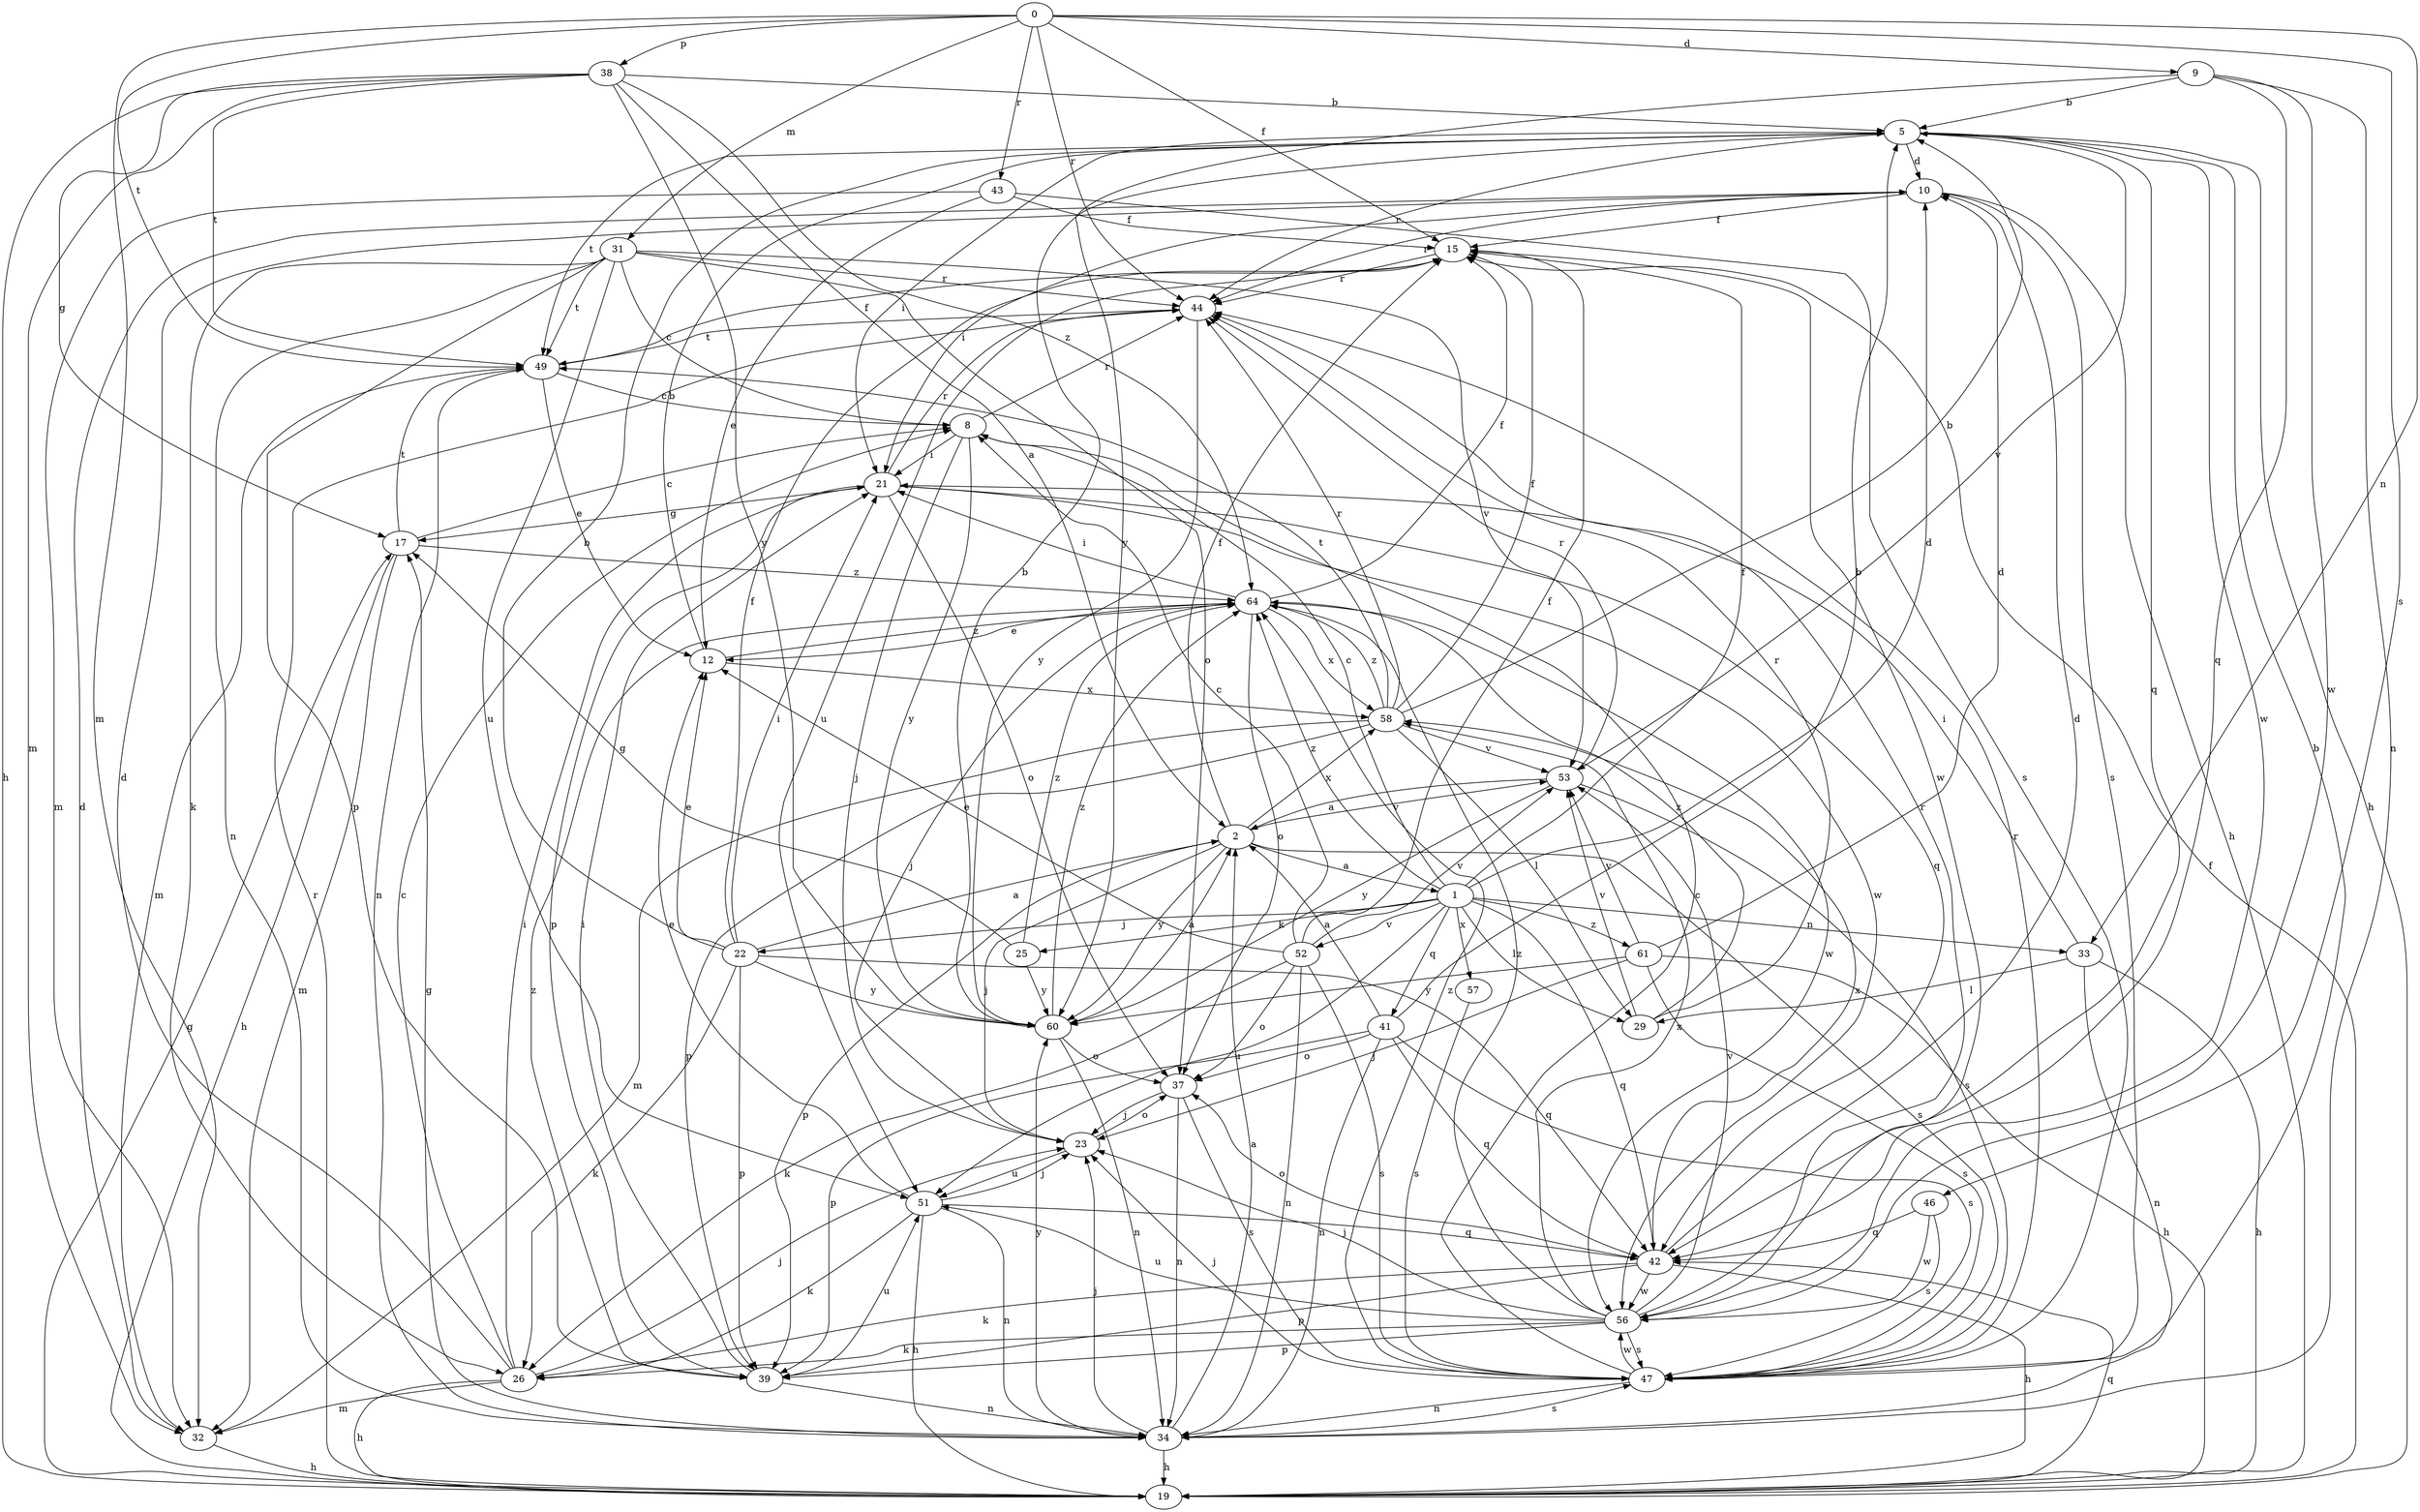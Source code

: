strict digraph  {
0;
1;
2;
5;
8;
9;
10;
12;
15;
17;
19;
21;
22;
23;
25;
26;
29;
31;
32;
33;
34;
37;
38;
39;
41;
42;
43;
44;
46;
47;
49;
51;
52;
53;
56;
57;
58;
60;
61;
64;
0 -> 9  [label=d];
0 -> 15  [label=f];
0 -> 31  [label=m];
0 -> 32  [label=m];
0 -> 33  [label=n];
0 -> 38  [label=p];
0 -> 43  [label=r];
0 -> 44  [label=r];
0 -> 46  [label=s];
0 -> 49  [label=t];
1 -> 8  [label=c];
1 -> 10  [label=d];
1 -> 15  [label=f];
1 -> 22  [label=j];
1 -> 25  [label=k];
1 -> 29  [label=l];
1 -> 33  [label=n];
1 -> 41  [label=q];
1 -> 42  [label=q];
1 -> 51  [label=u];
1 -> 52  [label=v];
1 -> 57  [label=x];
1 -> 61  [label=z];
1 -> 64  [label=z];
2 -> 1  [label=a];
2 -> 15  [label=f];
2 -> 23  [label=j];
2 -> 39  [label=p];
2 -> 47  [label=s];
2 -> 53  [label=v];
2 -> 58  [label=x];
2 -> 60  [label=y];
5 -> 10  [label=d];
5 -> 19  [label=h];
5 -> 21  [label=i];
5 -> 42  [label=q];
5 -> 44  [label=r];
5 -> 49  [label=t];
5 -> 53  [label=v];
5 -> 56  [label=w];
8 -> 21  [label=i];
8 -> 23  [label=j];
8 -> 44  [label=r];
8 -> 60  [label=y];
9 -> 5  [label=b];
9 -> 34  [label=n];
9 -> 42  [label=q];
9 -> 56  [label=w];
9 -> 60  [label=y];
10 -> 15  [label=f];
10 -> 19  [label=h];
10 -> 21  [label=i];
10 -> 44  [label=r];
10 -> 47  [label=s];
12 -> 5  [label=b];
12 -> 58  [label=x];
12 -> 64  [label=z];
15 -> 44  [label=r];
15 -> 51  [label=u];
15 -> 56  [label=w];
17 -> 8  [label=c];
17 -> 19  [label=h];
17 -> 32  [label=m];
17 -> 49  [label=t];
17 -> 64  [label=z];
19 -> 15  [label=f];
19 -> 17  [label=g];
19 -> 42  [label=q];
19 -> 44  [label=r];
21 -> 17  [label=g];
21 -> 37  [label=o];
21 -> 39  [label=p];
21 -> 42  [label=q];
21 -> 44  [label=r];
21 -> 56  [label=w];
22 -> 2  [label=a];
22 -> 5  [label=b];
22 -> 12  [label=e];
22 -> 15  [label=f];
22 -> 21  [label=i];
22 -> 26  [label=k];
22 -> 39  [label=p];
22 -> 42  [label=q];
22 -> 60  [label=y];
23 -> 37  [label=o];
23 -> 51  [label=u];
25 -> 17  [label=g];
25 -> 60  [label=y];
25 -> 64  [label=z];
26 -> 8  [label=c];
26 -> 10  [label=d];
26 -> 19  [label=h];
26 -> 21  [label=i];
26 -> 23  [label=j];
26 -> 32  [label=m];
29 -> 44  [label=r];
29 -> 53  [label=v];
29 -> 64  [label=z];
31 -> 8  [label=c];
31 -> 26  [label=k];
31 -> 34  [label=n];
31 -> 37  [label=o];
31 -> 39  [label=p];
31 -> 44  [label=r];
31 -> 49  [label=t];
31 -> 51  [label=u];
31 -> 53  [label=v];
32 -> 10  [label=d];
32 -> 19  [label=h];
33 -> 19  [label=h];
33 -> 21  [label=i];
33 -> 29  [label=l];
33 -> 34  [label=n];
34 -> 2  [label=a];
34 -> 17  [label=g];
34 -> 19  [label=h];
34 -> 23  [label=j];
34 -> 47  [label=s];
34 -> 60  [label=y];
37 -> 23  [label=j];
37 -> 34  [label=n];
37 -> 47  [label=s];
38 -> 2  [label=a];
38 -> 5  [label=b];
38 -> 17  [label=g];
38 -> 19  [label=h];
38 -> 32  [label=m];
38 -> 49  [label=t];
38 -> 60  [label=y];
38 -> 64  [label=z];
39 -> 21  [label=i];
39 -> 34  [label=n];
39 -> 51  [label=u];
39 -> 64  [label=z];
41 -> 2  [label=a];
41 -> 5  [label=b];
41 -> 34  [label=n];
41 -> 37  [label=o];
41 -> 39  [label=p];
41 -> 42  [label=q];
41 -> 47  [label=s];
42 -> 10  [label=d];
42 -> 19  [label=h];
42 -> 26  [label=k];
42 -> 37  [label=o];
42 -> 39  [label=p];
42 -> 56  [label=w];
42 -> 58  [label=x];
43 -> 12  [label=e];
43 -> 15  [label=f];
43 -> 32  [label=m];
43 -> 47  [label=s];
44 -> 49  [label=t];
44 -> 60  [label=y];
46 -> 42  [label=q];
46 -> 47  [label=s];
46 -> 56  [label=w];
47 -> 5  [label=b];
47 -> 8  [label=c];
47 -> 23  [label=j];
47 -> 34  [label=n];
47 -> 44  [label=r];
47 -> 56  [label=w];
47 -> 64  [label=z];
49 -> 8  [label=c];
49 -> 12  [label=e];
49 -> 15  [label=f];
49 -> 32  [label=m];
49 -> 34  [label=n];
51 -> 12  [label=e];
51 -> 19  [label=h];
51 -> 23  [label=j];
51 -> 26  [label=k];
51 -> 34  [label=n];
51 -> 42  [label=q];
52 -> 8  [label=c];
52 -> 12  [label=e];
52 -> 15  [label=f];
52 -> 26  [label=k];
52 -> 34  [label=n];
52 -> 37  [label=o];
52 -> 47  [label=s];
52 -> 53  [label=v];
53 -> 2  [label=a];
53 -> 44  [label=r];
53 -> 47  [label=s];
53 -> 60  [label=y];
56 -> 23  [label=j];
56 -> 26  [label=k];
56 -> 39  [label=p];
56 -> 44  [label=r];
56 -> 47  [label=s];
56 -> 51  [label=u];
56 -> 53  [label=v];
56 -> 58  [label=x];
56 -> 64  [label=z];
57 -> 47  [label=s];
58 -> 5  [label=b];
58 -> 15  [label=f];
58 -> 29  [label=l];
58 -> 32  [label=m];
58 -> 39  [label=p];
58 -> 44  [label=r];
58 -> 49  [label=t];
58 -> 53  [label=v];
58 -> 64  [label=z];
60 -> 2  [label=a];
60 -> 5  [label=b];
60 -> 34  [label=n];
60 -> 37  [label=o];
60 -> 64  [label=z];
61 -> 10  [label=d];
61 -> 19  [label=h];
61 -> 23  [label=j];
61 -> 47  [label=s];
61 -> 53  [label=v];
61 -> 60  [label=y];
64 -> 12  [label=e];
64 -> 15  [label=f];
64 -> 21  [label=i];
64 -> 23  [label=j];
64 -> 37  [label=o];
64 -> 56  [label=w];
64 -> 58  [label=x];
}
